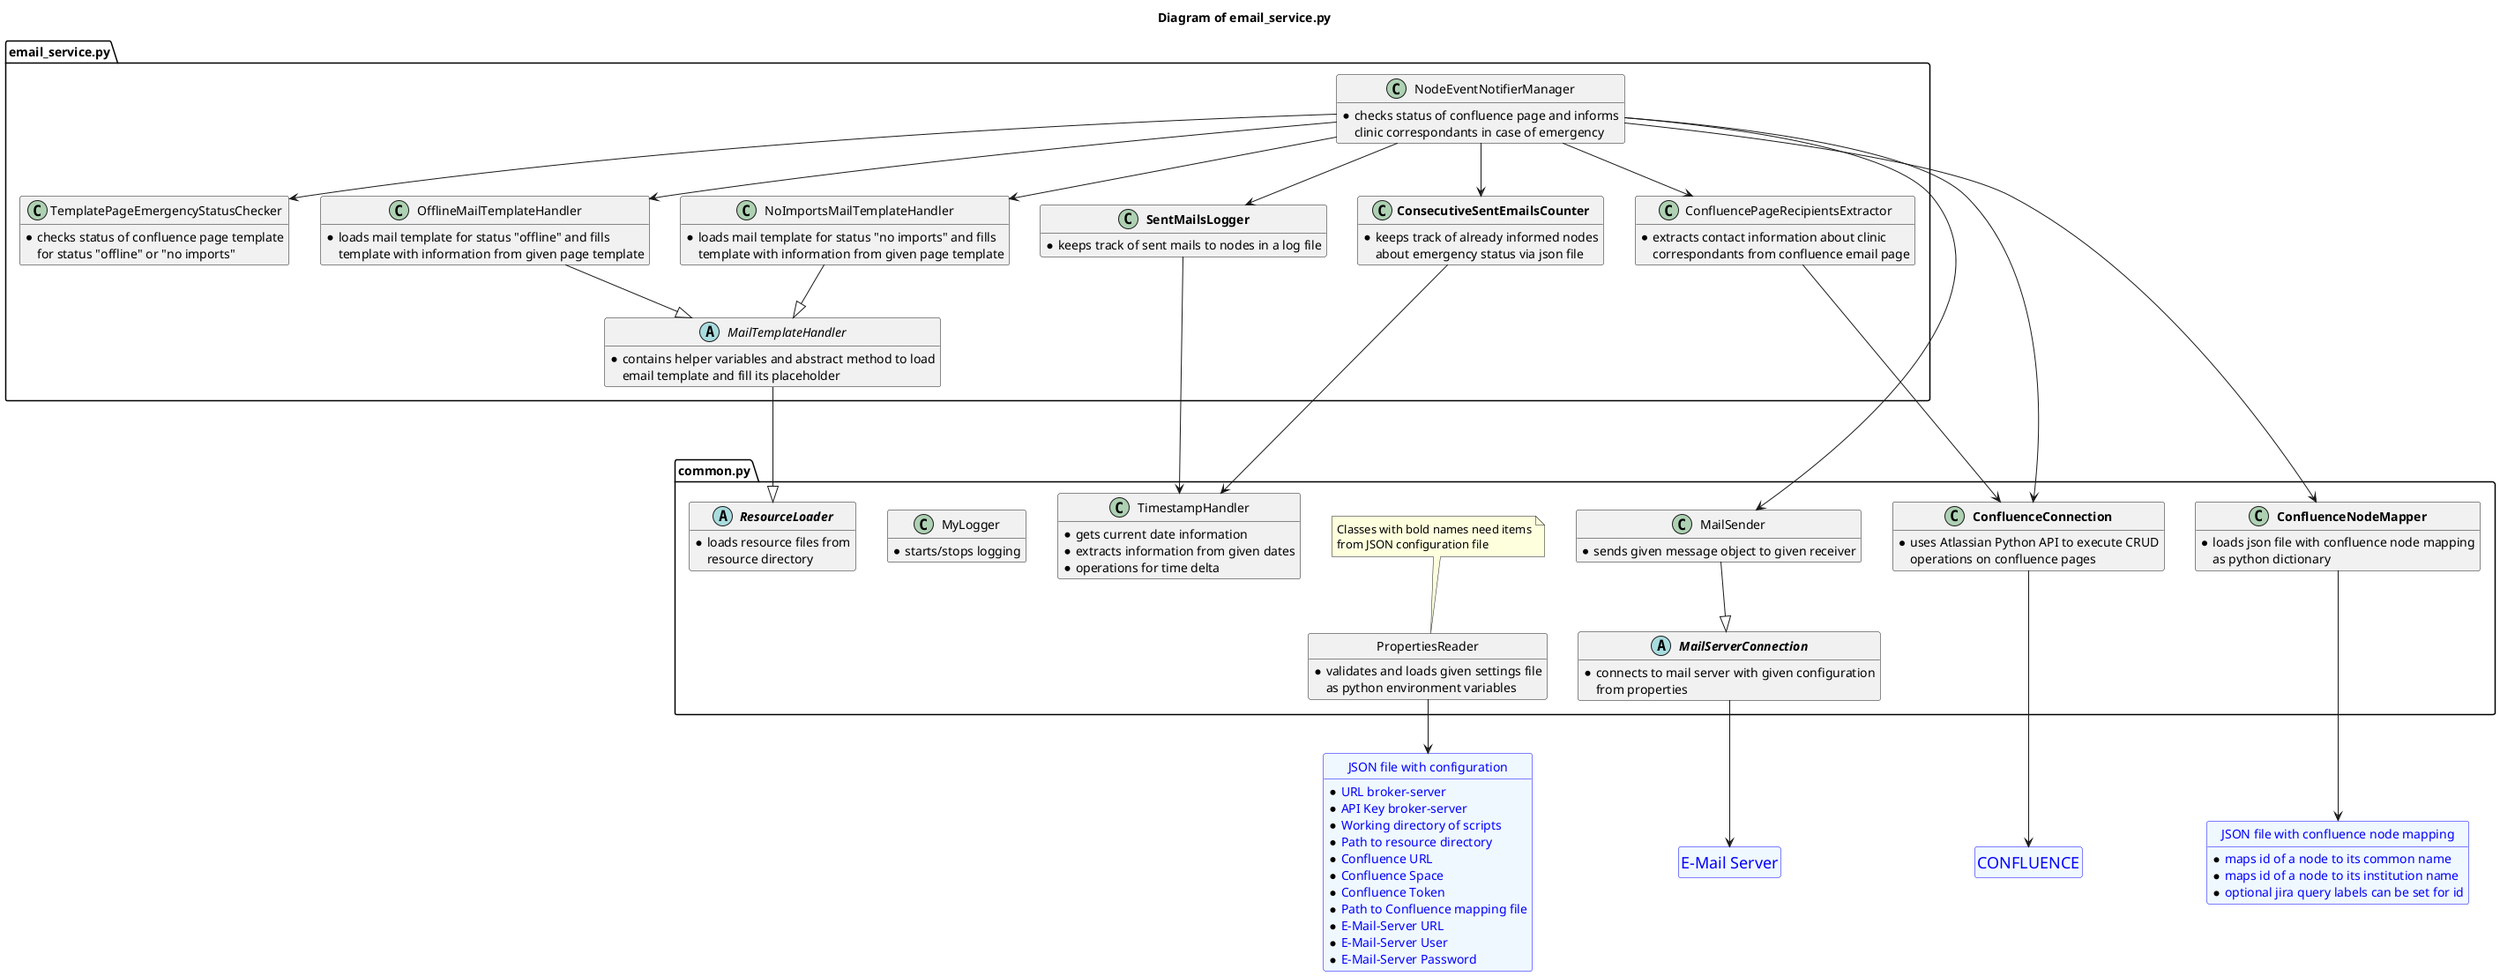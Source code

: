 @startuml
hide methods

title Diagram of email_service.py

entity "<size:18>CONFLUENCE</size>" as confluence
entity confluence #aliceblue;line:blue;text:blue
hide confluence members
hide confluence circle

entity "JSON file with configuration" as settings {
* URL broker-server
* API Key broker-server
* Working directory of scripts
* Path to resource directory
* Confluence URL
* Confluence Space
* Confluence Token
* Path to Confluence mapping file
* E-Mail-Server URL
* E-Mail-Server User
* E-Mail-Server Password
}
entity settings #aliceblue;line:blue;text:blue
hide settings circle

entity "JSON file with confluence node mapping" as mapping {
* maps id of a node to its common name
* maps id of a node to its institution name
* optional jira query labels can be set for id
}
entity mapping #aliceblue;line:blue;text:blue
hide mapping circle

entity "<size:18>E-Mail Server</size>" as email
entity email #aliceblue;line:blue;text:blue
hide email members
hide email circle


'###################################################################'

package "common.py" as common <<Package>> {
abstract class "**ResourceLoader**" as ResourceLoader {
* loads resource files from
resource directory
}

class "**ConfluenceConnection**" as ConfluenceConnection {
* uses Atlassian Python API to execute CRUD
operations on confluence pages
}

class "**ConfluenceNodeMapper**" as ConfluenceNodeMapper {
* loads json file with confluence node mapping
as python dictionary
}

class TimestampHandler {
* gets current date information
* extracts information from given dates
* operations for time delta
}

abstract class "**MailServerConnection**" as MailServerConnection {
* connects to mail server with given configuration
from properties
}

class MailSender {
* sends given message object to given receiver
}

class MyLogger {
* starts/stops logging
}

class PropertiesReader {
* validates and loads given settings file
as python environment variables
}
hide PropertiesReader circle
note top of PropertiesReader: Classes with bold names need items\nfrom JSON configuration file
}

MailServerConnection -d-> email
MailSender -d-|> MailServerConnection

ConfluenceConnection -d--> confluence
ConfluenceNodeMapper -d--> mapping
PropertiesReader --> settings

'###################################################################'

package "email_service.py" as email_service <<Package>> {


abstract class MailTemplateHandler {
* contains helper variables and abstract method to load
email template and fill its placeholder
}

class OfflineMailTemplateHandler {
* loads mail template for status "offline" and fills
template with information from given page template
}

class NoImportsMailTemplateHandler {
* loads mail template for status "no imports" and fills
template with information from given page template
}

class ConfluencePageRecipientsExtractor {
* extracts contact information about clinic
correspondants from confluence email page
}

class TemplatePageEmergencyStatusChecker {
* checks status of confluence page template
for status "offline" or "no imports"
}

class "**ConsecutiveSentEmailsCounter**" as ConsecutiveSentEmailsCounter {
* keeps track of already informed nodes
about emergency status via json file
}

class "**SentMailsLogger**" as SentMailsLogger {
* keeps track of sent mails to nodes in a log file
}

class NodeEventNotifierManager {
* checks status of confluence page and informs
clinic correspondants in case of emergency
}
}



MailTemplateHandler ---|> ResourceLoader
OfflineMailTemplateHandler --|> MailTemplateHandler
NoImportsMailTemplateHandler --|> MailTemplateHandler

ConfluencePageRecipientsExtractor ---> ConfluenceConnection

ConsecutiveSentEmailsCounter --> TimestampHandler

SentMailsLogger --> TimestampHandler

NodeEventNotifierManager --> MailSender
NodeEventNotifierManager --> OfflineMailTemplateHandler
NodeEventNotifierManager --> NoImportsMailTemplateHandler
NodeEventNotifierManager --> ConfluencePageRecipientsExtractor
NodeEventNotifierManager --> TemplatePageEmergencyStatusChecker
NodeEventNotifierManager --> ConsecutiveSentEmailsCounter
NodeEventNotifierManager --> ConfluenceConnection
NodeEventNotifierManager --> ConfluenceNodeMapper
NodeEventNotifierManager --> SentMailsLogger

@enduml